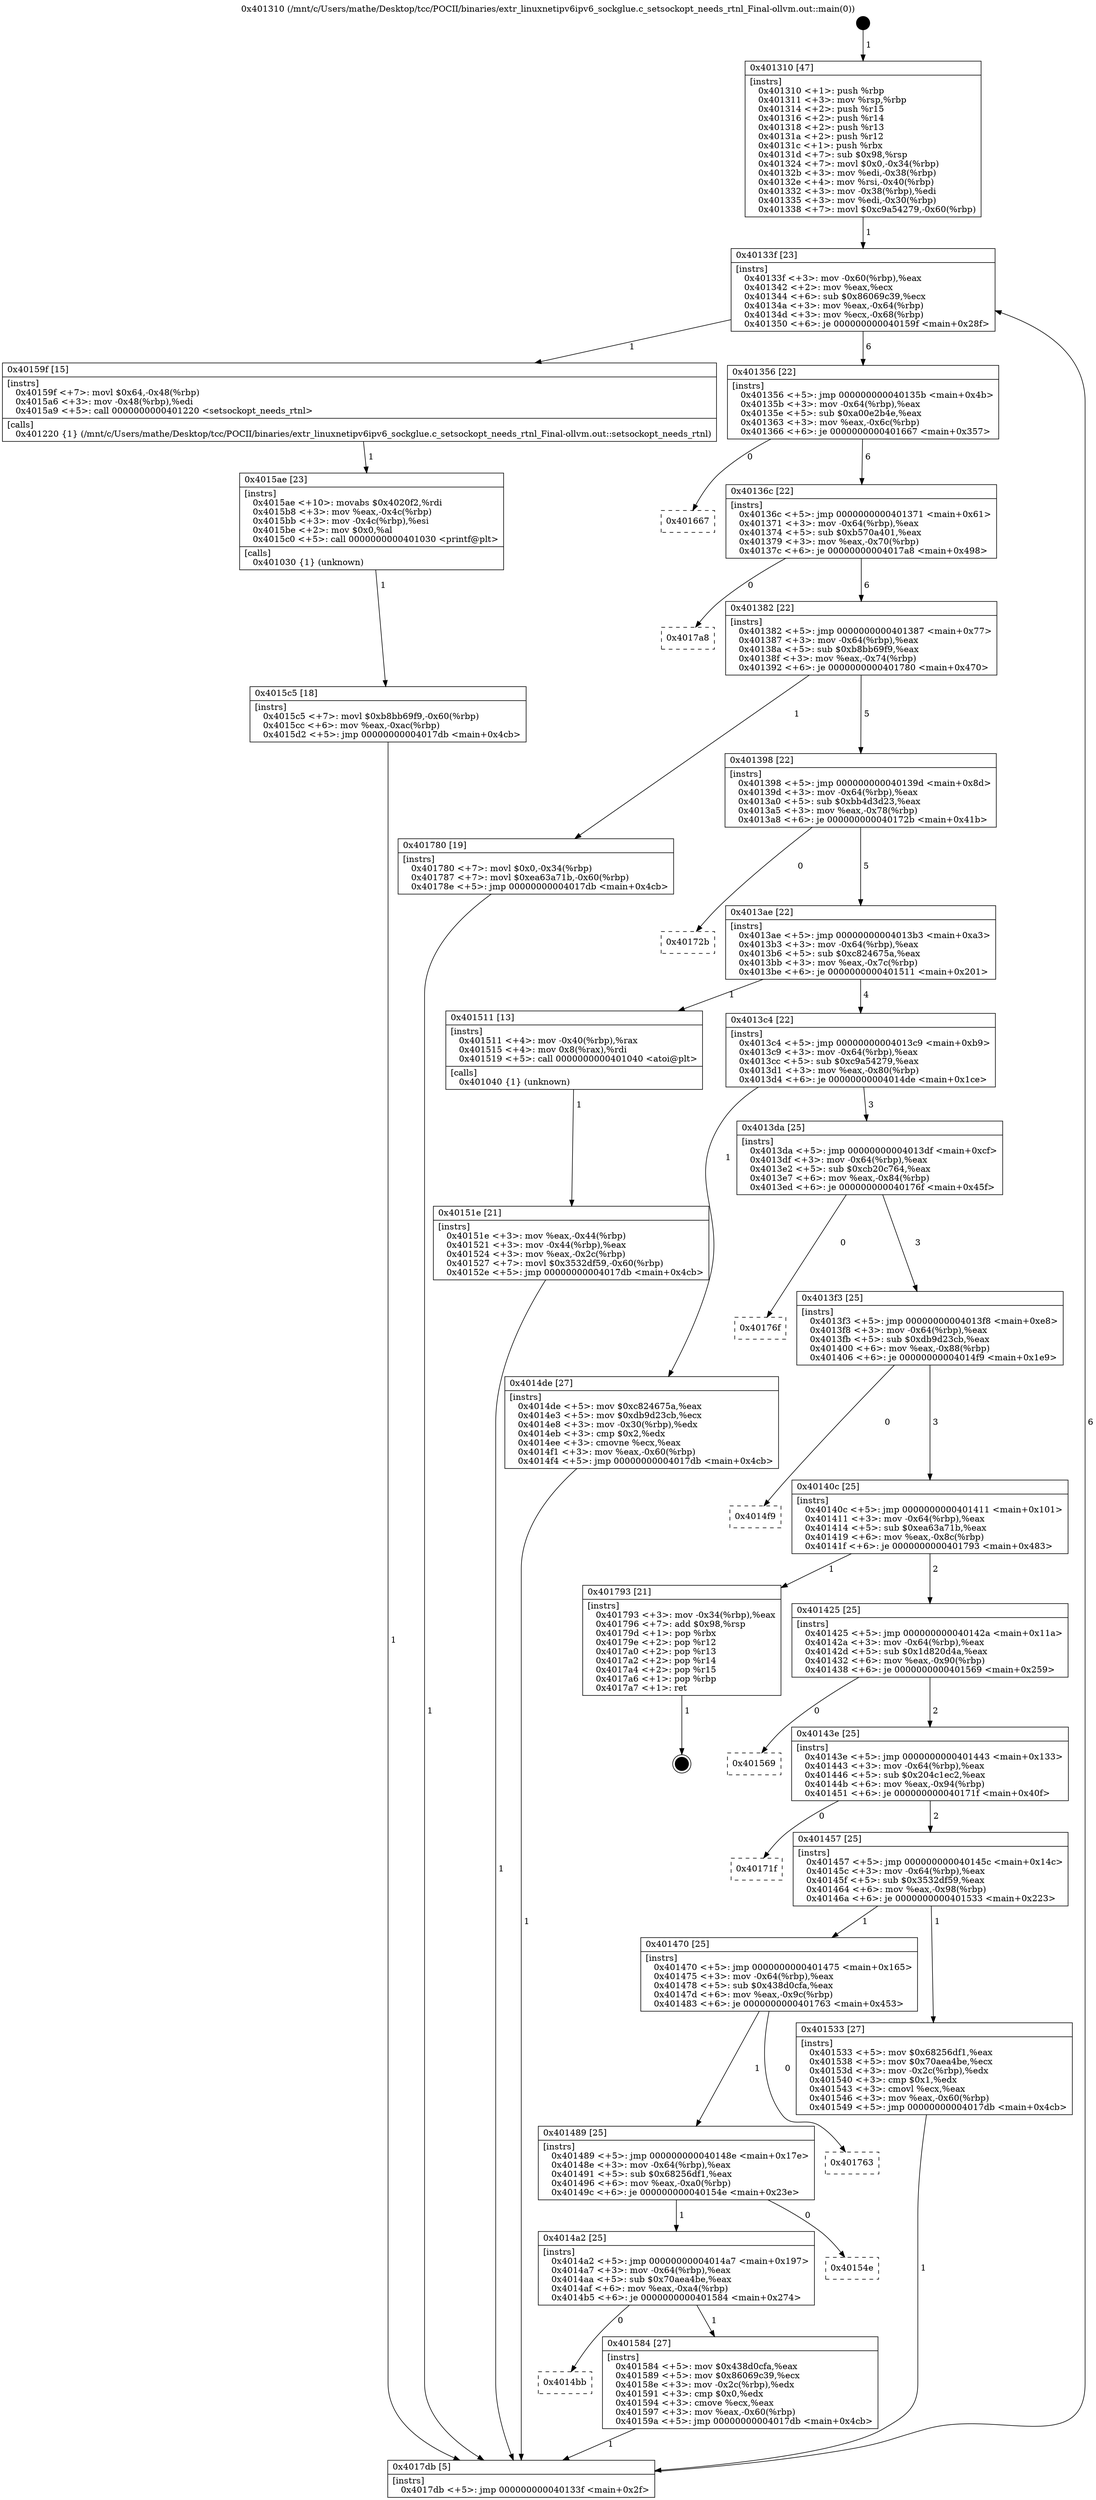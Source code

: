 digraph "0x401310" {
  label = "0x401310 (/mnt/c/Users/mathe/Desktop/tcc/POCII/binaries/extr_linuxnetipv6ipv6_sockglue.c_setsockopt_needs_rtnl_Final-ollvm.out::main(0))"
  labelloc = "t"
  node[shape=record]

  Entry [label="",width=0.3,height=0.3,shape=circle,fillcolor=black,style=filled]
  "0x40133f" [label="{
     0x40133f [23]\l
     | [instrs]\l
     &nbsp;&nbsp;0x40133f \<+3\>: mov -0x60(%rbp),%eax\l
     &nbsp;&nbsp;0x401342 \<+2\>: mov %eax,%ecx\l
     &nbsp;&nbsp;0x401344 \<+6\>: sub $0x86069c39,%ecx\l
     &nbsp;&nbsp;0x40134a \<+3\>: mov %eax,-0x64(%rbp)\l
     &nbsp;&nbsp;0x40134d \<+3\>: mov %ecx,-0x68(%rbp)\l
     &nbsp;&nbsp;0x401350 \<+6\>: je 000000000040159f \<main+0x28f\>\l
  }"]
  "0x40159f" [label="{
     0x40159f [15]\l
     | [instrs]\l
     &nbsp;&nbsp;0x40159f \<+7\>: movl $0x64,-0x48(%rbp)\l
     &nbsp;&nbsp;0x4015a6 \<+3\>: mov -0x48(%rbp),%edi\l
     &nbsp;&nbsp;0x4015a9 \<+5\>: call 0000000000401220 \<setsockopt_needs_rtnl\>\l
     | [calls]\l
     &nbsp;&nbsp;0x401220 \{1\} (/mnt/c/Users/mathe/Desktop/tcc/POCII/binaries/extr_linuxnetipv6ipv6_sockglue.c_setsockopt_needs_rtnl_Final-ollvm.out::setsockopt_needs_rtnl)\l
  }"]
  "0x401356" [label="{
     0x401356 [22]\l
     | [instrs]\l
     &nbsp;&nbsp;0x401356 \<+5\>: jmp 000000000040135b \<main+0x4b\>\l
     &nbsp;&nbsp;0x40135b \<+3\>: mov -0x64(%rbp),%eax\l
     &nbsp;&nbsp;0x40135e \<+5\>: sub $0xa00e2b4e,%eax\l
     &nbsp;&nbsp;0x401363 \<+3\>: mov %eax,-0x6c(%rbp)\l
     &nbsp;&nbsp;0x401366 \<+6\>: je 0000000000401667 \<main+0x357\>\l
  }"]
  Exit [label="",width=0.3,height=0.3,shape=circle,fillcolor=black,style=filled,peripheries=2]
  "0x401667" [label="{
     0x401667\l
  }", style=dashed]
  "0x40136c" [label="{
     0x40136c [22]\l
     | [instrs]\l
     &nbsp;&nbsp;0x40136c \<+5\>: jmp 0000000000401371 \<main+0x61\>\l
     &nbsp;&nbsp;0x401371 \<+3\>: mov -0x64(%rbp),%eax\l
     &nbsp;&nbsp;0x401374 \<+5\>: sub $0xb570a401,%eax\l
     &nbsp;&nbsp;0x401379 \<+3\>: mov %eax,-0x70(%rbp)\l
     &nbsp;&nbsp;0x40137c \<+6\>: je 00000000004017a8 \<main+0x498\>\l
  }"]
  "0x4015c5" [label="{
     0x4015c5 [18]\l
     | [instrs]\l
     &nbsp;&nbsp;0x4015c5 \<+7\>: movl $0xb8bb69f9,-0x60(%rbp)\l
     &nbsp;&nbsp;0x4015cc \<+6\>: mov %eax,-0xac(%rbp)\l
     &nbsp;&nbsp;0x4015d2 \<+5\>: jmp 00000000004017db \<main+0x4cb\>\l
  }"]
  "0x4017a8" [label="{
     0x4017a8\l
  }", style=dashed]
  "0x401382" [label="{
     0x401382 [22]\l
     | [instrs]\l
     &nbsp;&nbsp;0x401382 \<+5\>: jmp 0000000000401387 \<main+0x77\>\l
     &nbsp;&nbsp;0x401387 \<+3\>: mov -0x64(%rbp),%eax\l
     &nbsp;&nbsp;0x40138a \<+5\>: sub $0xb8bb69f9,%eax\l
     &nbsp;&nbsp;0x40138f \<+3\>: mov %eax,-0x74(%rbp)\l
     &nbsp;&nbsp;0x401392 \<+6\>: je 0000000000401780 \<main+0x470\>\l
  }"]
  "0x4015ae" [label="{
     0x4015ae [23]\l
     | [instrs]\l
     &nbsp;&nbsp;0x4015ae \<+10\>: movabs $0x4020f2,%rdi\l
     &nbsp;&nbsp;0x4015b8 \<+3\>: mov %eax,-0x4c(%rbp)\l
     &nbsp;&nbsp;0x4015bb \<+3\>: mov -0x4c(%rbp),%esi\l
     &nbsp;&nbsp;0x4015be \<+2\>: mov $0x0,%al\l
     &nbsp;&nbsp;0x4015c0 \<+5\>: call 0000000000401030 \<printf@plt\>\l
     | [calls]\l
     &nbsp;&nbsp;0x401030 \{1\} (unknown)\l
  }"]
  "0x401780" [label="{
     0x401780 [19]\l
     | [instrs]\l
     &nbsp;&nbsp;0x401780 \<+7\>: movl $0x0,-0x34(%rbp)\l
     &nbsp;&nbsp;0x401787 \<+7\>: movl $0xea63a71b,-0x60(%rbp)\l
     &nbsp;&nbsp;0x40178e \<+5\>: jmp 00000000004017db \<main+0x4cb\>\l
  }"]
  "0x401398" [label="{
     0x401398 [22]\l
     | [instrs]\l
     &nbsp;&nbsp;0x401398 \<+5\>: jmp 000000000040139d \<main+0x8d\>\l
     &nbsp;&nbsp;0x40139d \<+3\>: mov -0x64(%rbp),%eax\l
     &nbsp;&nbsp;0x4013a0 \<+5\>: sub $0xbb4d3d23,%eax\l
     &nbsp;&nbsp;0x4013a5 \<+3\>: mov %eax,-0x78(%rbp)\l
     &nbsp;&nbsp;0x4013a8 \<+6\>: je 000000000040172b \<main+0x41b\>\l
  }"]
  "0x4014bb" [label="{
     0x4014bb\l
  }", style=dashed]
  "0x40172b" [label="{
     0x40172b\l
  }", style=dashed]
  "0x4013ae" [label="{
     0x4013ae [22]\l
     | [instrs]\l
     &nbsp;&nbsp;0x4013ae \<+5\>: jmp 00000000004013b3 \<main+0xa3\>\l
     &nbsp;&nbsp;0x4013b3 \<+3\>: mov -0x64(%rbp),%eax\l
     &nbsp;&nbsp;0x4013b6 \<+5\>: sub $0xc824675a,%eax\l
     &nbsp;&nbsp;0x4013bb \<+3\>: mov %eax,-0x7c(%rbp)\l
     &nbsp;&nbsp;0x4013be \<+6\>: je 0000000000401511 \<main+0x201\>\l
  }"]
  "0x401584" [label="{
     0x401584 [27]\l
     | [instrs]\l
     &nbsp;&nbsp;0x401584 \<+5\>: mov $0x438d0cfa,%eax\l
     &nbsp;&nbsp;0x401589 \<+5\>: mov $0x86069c39,%ecx\l
     &nbsp;&nbsp;0x40158e \<+3\>: mov -0x2c(%rbp),%edx\l
     &nbsp;&nbsp;0x401591 \<+3\>: cmp $0x0,%edx\l
     &nbsp;&nbsp;0x401594 \<+3\>: cmove %ecx,%eax\l
     &nbsp;&nbsp;0x401597 \<+3\>: mov %eax,-0x60(%rbp)\l
     &nbsp;&nbsp;0x40159a \<+5\>: jmp 00000000004017db \<main+0x4cb\>\l
  }"]
  "0x401511" [label="{
     0x401511 [13]\l
     | [instrs]\l
     &nbsp;&nbsp;0x401511 \<+4\>: mov -0x40(%rbp),%rax\l
     &nbsp;&nbsp;0x401515 \<+4\>: mov 0x8(%rax),%rdi\l
     &nbsp;&nbsp;0x401519 \<+5\>: call 0000000000401040 \<atoi@plt\>\l
     | [calls]\l
     &nbsp;&nbsp;0x401040 \{1\} (unknown)\l
  }"]
  "0x4013c4" [label="{
     0x4013c4 [22]\l
     | [instrs]\l
     &nbsp;&nbsp;0x4013c4 \<+5\>: jmp 00000000004013c9 \<main+0xb9\>\l
     &nbsp;&nbsp;0x4013c9 \<+3\>: mov -0x64(%rbp),%eax\l
     &nbsp;&nbsp;0x4013cc \<+5\>: sub $0xc9a54279,%eax\l
     &nbsp;&nbsp;0x4013d1 \<+3\>: mov %eax,-0x80(%rbp)\l
     &nbsp;&nbsp;0x4013d4 \<+6\>: je 00000000004014de \<main+0x1ce\>\l
  }"]
  "0x4014a2" [label="{
     0x4014a2 [25]\l
     | [instrs]\l
     &nbsp;&nbsp;0x4014a2 \<+5\>: jmp 00000000004014a7 \<main+0x197\>\l
     &nbsp;&nbsp;0x4014a7 \<+3\>: mov -0x64(%rbp),%eax\l
     &nbsp;&nbsp;0x4014aa \<+5\>: sub $0x70aea4be,%eax\l
     &nbsp;&nbsp;0x4014af \<+6\>: mov %eax,-0xa4(%rbp)\l
     &nbsp;&nbsp;0x4014b5 \<+6\>: je 0000000000401584 \<main+0x274\>\l
  }"]
  "0x4014de" [label="{
     0x4014de [27]\l
     | [instrs]\l
     &nbsp;&nbsp;0x4014de \<+5\>: mov $0xc824675a,%eax\l
     &nbsp;&nbsp;0x4014e3 \<+5\>: mov $0xdb9d23cb,%ecx\l
     &nbsp;&nbsp;0x4014e8 \<+3\>: mov -0x30(%rbp),%edx\l
     &nbsp;&nbsp;0x4014eb \<+3\>: cmp $0x2,%edx\l
     &nbsp;&nbsp;0x4014ee \<+3\>: cmovne %ecx,%eax\l
     &nbsp;&nbsp;0x4014f1 \<+3\>: mov %eax,-0x60(%rbp)\l
     &nbsp;&nbsp;0x4014f4 \<+5\>: jmp 00000000004017db \<main+0x4cb\>\l
  }"]
  "0x4013da" [label="{
     0x4013da [25]\l
     | [instrs]\l
     &nbsp;&nbsp;0x4013da \<+5\>: jmp 00000000004013df \<main+0xcf\>\l
     &nbsp;&nbsp;0x4013df \<+3\>: mov -0x64(%rbp),%eax\l
     &nbsp;&nbsp;0x4013e2 \<+5\>: sub $0xcb20c764,%eax\l
     &nbsp;&nbsp;0x4013e7 \<+6\>: mov %eax,-0x84(%rbp)\l
     &nbsp;&nbsp;0x4013ed \<+6\>: je 000000000040176f \<main+0x45f\>\l
  }"]
  "0x4017db" [label="{
     0x4017db [5]\l
     | [instrs]\l
     &nbsp;&nbsp;0x4017db \<+5\>: jmp 000000000040133f \<main+0x2f\>\l
  }"]
  "0x401310" [label="{
     0x401310 [47]\l
     | [instrs]\l
     &nbsp;&nbsp;0x401310 \<+1\>: push %rbp\l
     &nbsp;&nbsp;0x401311 \<+3\>: mov %rsp,%rbp\l
     &nbsp;&nbsp;0x401314 \<+2\>: push %r15\l
     &nbsp;&nbsp;0x401316 \<+2\>: push %r14\l
     &nbsp;&nbsp;0x401318 \<+2\>: push %r13\l
     &nbsp;&nbsp;0x40131a \<+2\>: push %r12\l
     &nbsp;&nbsp;0x40131c \<+1\>: push %rbx\l
     &nbsp;&nbsp;0x40131d \<+7\>: sub $0x98,%rsp\l
     &nbsp;&nbsp;0x401324 \<+7\>: movl $0x0,-0x34(%rbp)\l
     &nbsp;&nbsp;0x40132b \<+3\>: mov %edi,-0x38(%rbp)\l
     &nbsp;&nbsp;0x40132e \<+4\>: mov %rsi,-0x40(%rbp)\l
     &nbsp;&nbsp;0x401332 \<+3\>: mov -0x38(%rbp),%edi\l
     &nbsp;&nbsp;0x401335 \<+3\>: mov %edi,-0x30(%rbp)\l
     &nbsp;&nbsp;0x401338 \<+7\>: movl $0xc9a54279,-0x60(%rbp)\l
  }"]
  "0x40151e" [label="{
     0x40151e [21]\l
     | [instrs]\l
     &nbsp;&nbsp;0x40151e \<+3\>: mov %eax,-0x44(%rbp)\l
     &nbsp;&nbsp;0x401521 \<+3\>: mov -0x44(%rbp),%eax\l
     &nbsp;&nbsp;0x401524 \<+3\>: mov %eax,-0x2c(%rbp)\l
     &nbsp;&nbsp;0x401527 \<+7\>: movl $0x3532df59,-0x60(%rbp)\l
     &nbsp;&nbsp;0x40152e \<+5\>: jmp 00000000004017db \<main+0x4cb\>\l
  }"]
  "0x40154e" [label="{
     0x40154e\l
  }", style=dashed]
  "0x40176f" [label="{
     0x40176f\l
  }", style=dashed]
  "0x4013f3" [label="{
     0x4013f3 [25]\l
     | [instrs]\l
     &nbsp;&nbsp;0x4013f3 \<+5\>: jmp 00000000004013f8 \<main+0xe8\>\l
     &nbsp;&nbsp;0x4013f8 \<+3\>: mov -0x64(%rbp),%eax\l
     &nbsp;&nbsp;0x4013fb \<+5\>: sub $0xdb9d23cb,%eax\l
     &nbsp;&nbsp;0x401400 \<+6\>: mov %eax,-0x88(%rbp)\l
     &nbsp;&nbsp;0x401406 \<+6\>: je 00000000004014f9 \<main+0x1e9\>\l
  }"]
  "0x401489" [label="{
     0x401489 [25]\l
     | [instrs]\l
     &nbsp;&nbsp;0x401489 \<+5\>: jmp 000000000040148e \<main+0x17e\>\l
     &nbsp;&nbsp;0x40148e \<+3\>: mov -0x64(%rbp),%eax\l
     &nbsp;&nbsp;0x401491 \<+5\>: sub $0x68256df1,%eax\l
     &nbsp;&nbsp;0x401496 \<+6\>: mov %eax,-0xa0(%rbp)\l
     &nbsp;&nbsp;0x40149c \<+6\>: je 000000000040154e \<main+0x23e\>\l
  }"]
  "0x4014f9" [label="{
     0x4014f9\l
  }", style=dashed]
  "0x40140c" [label="{
     0x40140c [25]\l
     | [instrs]\l
     &nbsp;&nbsp;0x40140c \<+5\>: jmp 0000000000401411 \<main+0x101\>\l
     &nbsp;&nbsp;0x401411 \<+3\>: mov -0x64(%rbp),%eax\l
     &nbsp;&nbsp;0x401414 \<+5\>: sub $0xea63a71b,%eax\l
     &nbsp;&nbsp;0x401419 \<+6\>: mov %eax,-0x8c(%rbp)\l
     &nbsp;&nbsp;0x40141f \<+6\>: je 0000000000401793 \<main+0x483\>\l
  }"]
  "0x401763" [label="{
     0x401763\l
  }", style=dashed]
  "0x401793" [label="{
     0x401793 [21]\l
     | [instrs]\l
     &nbsp;&nbsp;0x401793 \<+3\>: mov -0x34(%rbp),%eax\l
     &nbsp;&nbsp;0x401796 \<+7\>: add $0x98,%rsp\l
     &nbsp;&nbsp;0x40179d \<+1\>: pop %rbx\l
     &nbsp;&nbsp;0x40179e \<+2\>: pop %r12\l
     &nbsp;&nbsp;0x4017a0 \<+2\>: pop %r13\l
     &nbsp;&nbsp;0x4017a2 \<+2\>: pop %r14\l
     &nbsp;&nbsp;0x4017a4 \<+2\>: pop %r15\l
     &nbsp;&nbsp;0x4017a6 \<+1\>: pop %rbp\l
     &nbsp;&nbsp;0x4017a7 \<+1\>: ret\l
  }"]
  "0x401425" [label="{
     0x401425 [25]\l
     | [instrs]\l
     &nbsp;&nbsp;0x401425 \<+5\>: jmp 000000000040142a \<main+0x11a\>\l
     &nbsp;&nbsp;0x40142a \<+3\>: mov -0x64(%rbp),%eax\l
     &nbsp;&nbsp;0x40142d \<+5\>: sub $0x1d820d4a,%eax\l
     &nbsp;&nbsp;0x401432 \<+6\>: mov %eax,-0x90(%rbp)\l
     &nbsp;&nbsp;0x401438 \<+6\>: je 0000000000401569 \<main+0x259\>\l
  }"]
  "0x401470" [label="{
     0x401470 [25]\l
     | [instrs]\l
     &nbsp;&nbsp;0x401470 \<+5\>: jmp 0000000000401475 \<main+0x165\>\l
     &nbsp;&nbsp;0x401475 \<+3\>: mov -0x64(%rbp),%eax\l
     &nbsp;&nbsp;0x401478 \<+5\>: sub $0x438d0cfa,%eax\l
     &nbsp;&nbsp;0x40147d \<+6\>: mov %eax,-0x9c(%rbp)\l
     &nbsp;&nbsp;0x401483 \<+6\>: je 0000000000401763 \<main+0x453\>\l
  }"]
  "0x401569" [label="{
     0x401569\l
  }", style=dashed]
  "0x40143e" [label="{
     0x40143e [25]\l
     | [instrs]\l
     &nbsp;&nbsp;0x40143e \<+5\>: jmp 0000000000401443 \<main+0x133\>\l
     &nbsp;&nbsp;0x401443 \<+3\>: mov -0x64(%rbp),%eax\l
     &nbsp;&nbsp;0x401446 \<+5\>: sub $0x204c1ec2,%eax\l
     &nbsp;&nbsp;0x40144b \<+6\>: mov %eax,-0x94(%rbp)\l
     &nbsp;&nbsp;0x401451 \<+6\>: je 000000000040171f \<main+0x40f\>\l
  }"]
  "0x401533" [label="{
     0x401533 [27]\l
     | [instrs]\l
     &nbsp;&nbsp;0x401533 \<+5\>: mov $0x68256df1,%eax\l
     &nbsp;&nbsp;0x401538 \<+5\>: mov $0x70aea4be,%ecx\l
     &nbsp;&nbsp;0x40153d \<+3\>: mov -0x2c(%rbp),%edx\l
     &nbsp;&nbsp;0x401540 \<+3\>: cmp $0x1,%edx\l
     &nbsp;&nbsp;0x401543 \<+3\>: cmovl %ecx,%eax\l
     &nbsp;&nbsp;0x401546 \<+3\>: mov %eax,-0x60(%rbp)\l
     &nbsp;&nbsp;0x401549 \<+5\>: jmp 00000000004017db \<main+0x4cb\>\l
  }"]
  "0x40171f" [label="{
     0x40171f\l
  }", style=dashed]
  "0x401457" [label="{
     0x401457 [25]\l
     | [instrs]\l
     &nbsp;&nbsp;0x401457 \<+5\>: jmp 000000000040145c \<main+0x14c\>\l
     &nbsp;&nbsp;0x40145c \<+3\>: mov -0x64(%rbp),%eax\l
     &nbsp;&nbsp;0x40145f \<+5\>: sub $0x3532df59,%eax\l
     &nbsp;&nbsp;0x401464 \<+6\>: mov %eax,-0x98(%rbp)\l
     &nbsp;&nbsp;0x40146a \<+6\>: je 0000000000401533 \<main+0x223\>\l
  }"]
  Entry -> "0x401310" [label=" 1"]
  "0x40133f" -> "0x40159f" [label=" 1"]
  "0x40133f" -> "0x401356" [label=" 6"]
  "0x401793" -> Exit [label=" 1"]
  "0x401356" -> "0x401667" [label=" 0"]
  "0x401356" -> "0x40136c" [label=" 6"]
  "0x401780" -> "0x4017db" [label=" 1"]
  "0x40136c" -> "0x4017a8" [label=" 0"]
  "0x40136c" -> "0x401382" [label=" 6"]
  "0x4015c5" -> "0x4017db" [label=" 1"]
  "0x401382" -> "0x401780" [label=" 1"]
  "0x401382" -> "0x401398" [label=" 5"]
  "0x4015ae" -> "0x4015c5" [label=" 1"]
  "0x401398" -> "0x40172b" [label=" 0"]
  "0x401398" -> "0x4013ae" [label=" 5"]
  "0x40159f" -> "0x4015ae" [label=" 1"]
  "0x4013ae" -> "0x401511" [label=" 1"]
  "0x4013ae" -> "0x4013c4" [label=" 4"]
  "0x401584" -> "0x4017db" [label=" 1"]
  "0x4013c4" -> "0x4014de" [label=" 1"]
  "0x4013c4" -> "0x4013da" [label=" 3"]
  "0x4014de" -> "0x4017db" [label=" 1"]
  "0x401310" -> "0x40133f" [label=" 1"]
  "0x4017db" -> "0x40133f" [label=" 6"]
  "0x401511" -> "0x40151e" [label=" 1"]
  "0x40151e" -> "0x4017db" [label=" 1"]
  "0x4014a2" -> "0x401584" [label=" 1"]
  "0x4013da" -> "0x40176f" [label=" 0"]
  "0x4013da" -> "0x4013f3" [label=" 3"]
  "0x4014a2" -> "0x4014bb" [label=" 0"]
  "0x4013f3" -> "0x4014f9" [label=" 0"]
  "0x4013f3" -> "0x40140c" [label=" 3"]
  "0x401489" -> "0x40154e" [label=" 0"]
  "0x40140c" -> "0x401793" [label=" 1"]
  "0x40140c" -> "0x401425" [label=" 2"]
  "0x401489" -> "0x4014a2" [label=" 1"]
  "0x401425" -> "0x401569" [label=" 0"]
  "0x401425" -> "0x40143e" [label=" 2"]
  "0x401470" -> "0x401763" [label=" 0"]
  "0x40143e" -> "0x40171f" [label=" 0"]
  "0x40143e" -> "0x401457" [label=" 2"]
  "0x401470" -> "0x401489" [label=" 1"]
  "0x401457" -> "0x401533" [label=" 1"]
  "0x401457" -> "0x401470" [label=" 1"]
  "0x401533" -> "0x4017db" [label=" 1"]
}
